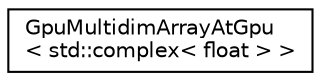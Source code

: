 digraph "Graphical Class Hierarchy"
{
  edge [fontname="Helvetica",fontsize="10",labelfontname="Helvetica",labelfontsize="10"];
  node [fontname="Helvetica",fontsize="10",shape=record];
  rankdir="LR";
  Node0 [label="GpuMultidimArrayAtGpu\l\< std::complex\< float \> \>",height=0.2,width=0.4,color="black", fillcolor="white", style="filled",URL="$classGpuMultidimArrayAtGpu.html"];
}
